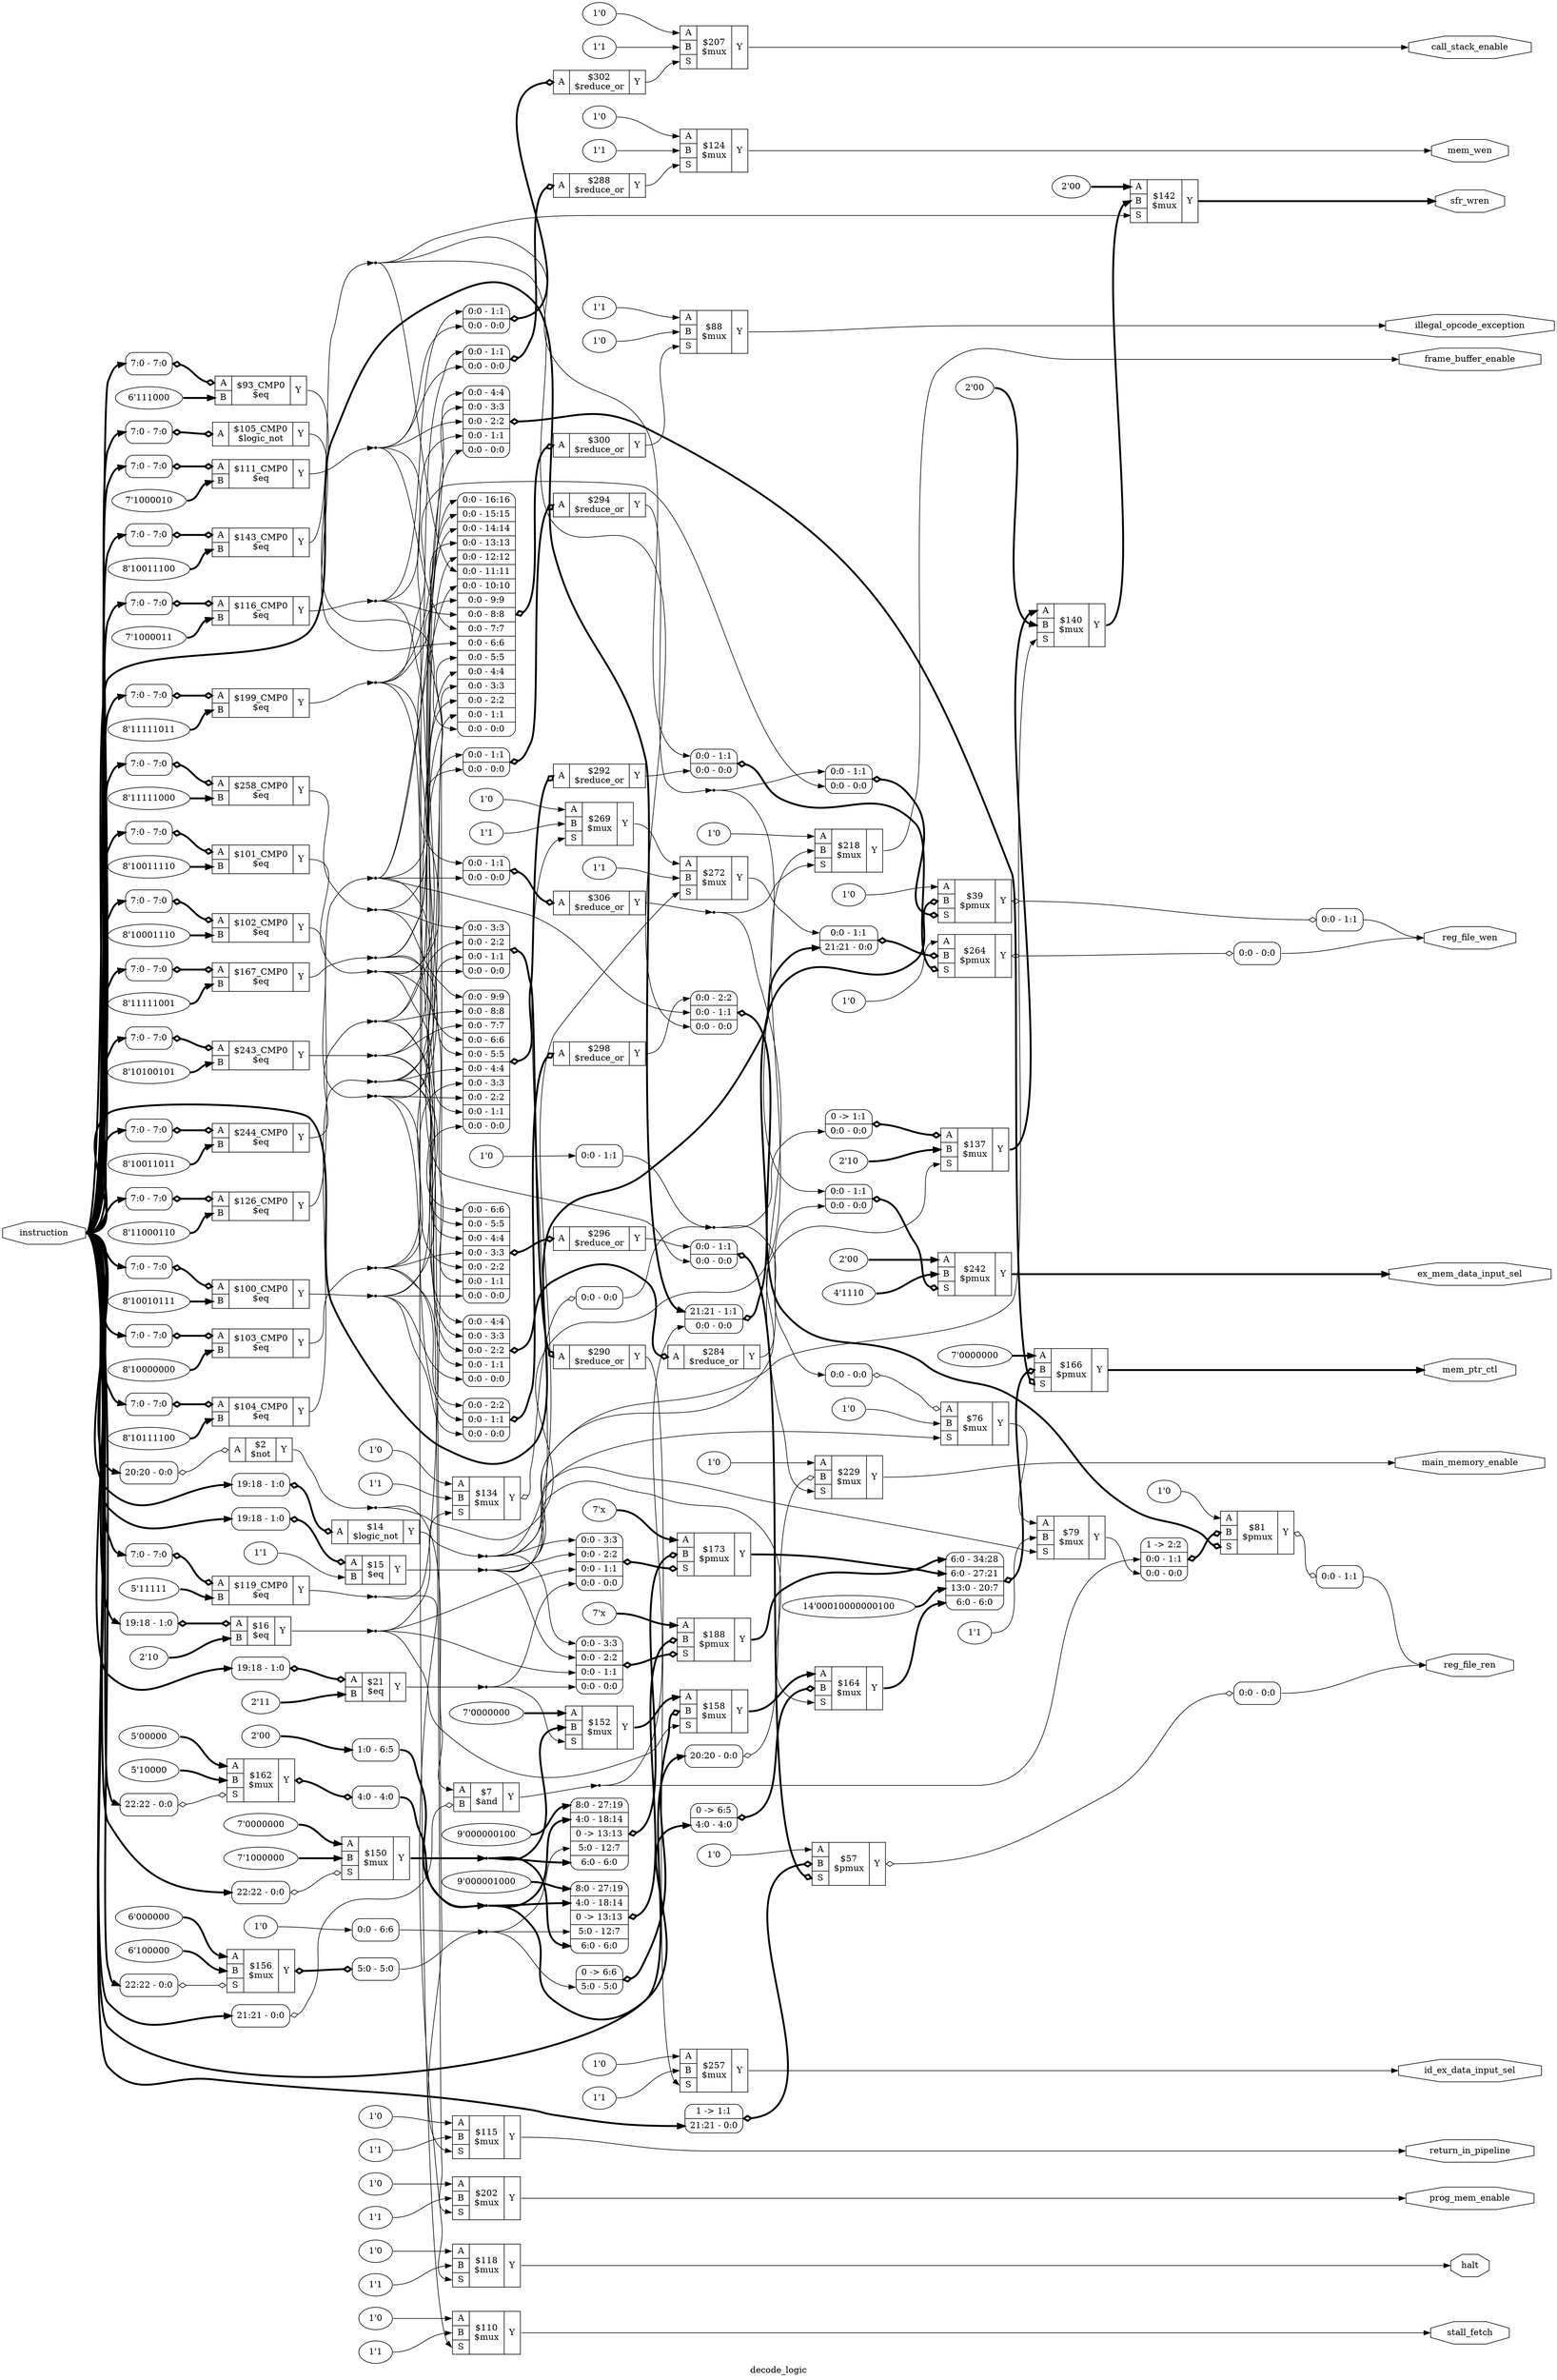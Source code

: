 digraph "decode_logic" {
label="decode_logic";
rankdir="LR";
remincross=true;
n49 [ shape=octagon, label="call_stack_enable", color="black", fontcolor="black" ];
n50 [ shape=octagon, label="ex_mem_data_input_sel", color="black", fontcolor="black" ];
n51 [ shape=octagon, label="frame_buffer_enable", color="black", fontcolor="black" ];
n52 [ shape=octagon, label="halt", color="black", fontcolor="black" ];
n53 [ shape=octagon, label="id_ex_data_input_sel", color="black", fontcolor="black" ];
n54 [ shape=octagon, label="illegal_opcode_exception", color="black", fontcolor="black" ];
n55 [ shape=octagon, label="instruction", color="black", fontcolor="black" ];
n56 [ shape=octagon, label="main_memory_enable", color="black", fontcolor="black" ];
n57 [ shape=octagon, label="mem_ptr_ctl", color="black", fontcolor="black" ];
n58 [ shape=octagon, label="mem_wen", color="black", fontcolor="black" ];
n59 [ shape=octagon, label="prog_mem_enable", color="black", fontcolor="black" ];
n60 [ shape=octagon, label="reg_file_ren", color="black", fontcolor="black" ];
n61 [ shape=octagon, label="reg_file_wen", color="black", fontcolor="black" ];
n62 [ shape=octagon, label="return_in_pipeline", color="black", fontcolor="black" ];
n63 [ shape=octagon, label="sfr_wren", color="black", fontcolor="black" ];
n64 [ shape=octagon, label="stall_fetch", color="black", fontcolor="black" ];
{ rank="source"; n55;}
{ rank="sink"; n49; n50; n51; n52; n53; n54; n56; n57; n58; n59; n60; n61; n62; n63; n64;}
c68 [ shape=record, label="{{<p65> A|<p66> B}|$7\n$and|{<p67> Y}}" ];
x0 [ shape=record, style=rounded, label="<s0> 21:21 - 0:0 " ];
x0:e -> c68:p66:w [arrowhead=odiamond, arrowtail=odiamond, dir=both, color="black", label=""];
c69 [ shape=record, label="{{<p65> A}|$284\n$reduce_or|{<p67> Y}}" ];
x1 [ shape=record, style=rounded, label="<s4> 0:0 - 4:4 |<s3> 0:0 - 3:3 |<s2> 0:0 - 2:2 |<s1> 0:0 - 1:1 |<s0> 0:0 - 0:0 " ];
x1:e -> c69:p65:w [arrowhead=odiamond, arrowtail=odiamond, dir=both, color="black", style="setlinewidth(3)", label=""];
c70 [ shape=record, label="{{<p65> A}|$288\n$reduce_or|{<p67> Y}}" ];
x2 [ shape=record, style=rounded, label="<s1> 0:0 - 1:1 |<s0> 0:0 - 0:0 " ];
x2:e -> c70:p65:w [arrowhead=odiamond, arrowtail=odiamond, dir=both, color="black", style="setlinewidth(3)", label=""];
c71 [ shape=record, label="{{<p65> A}|$290\n$reduce_or|{<p67> Y}}" ];
x3 [ shape=record, style=rounded, label="<s3> 0:0 - 3:3 |<s2> 0:0 - 2:2 |<s1> 0:0 - 1:1 |<s0> 0:0 - 0:0 " ];
x3:e -> c71:p65:w [arrowhead=odiamond, arrowtail=odiamond, dir=both, color="black", style="setlinewidth(3)", label=""];
c72 [ shape=record, label="{{<p65> A}|$292\n$reduce_or|{<p67> Y}}" ];
x4 [ shape=record, style=rounded, label="<s9> 0:0 - 9:9 |<s8> 0:0 - 8:8 |<s7> 0:0 - 7:7 |<s6> 0:0 - 6:6 |<s5> 0:0 - 5:5 |<s4> 0:0 - 4:4 |<s3> 0:0 - 3:3 |<s2> 0:0 - 2:2 |<s1> 0:0 - 1:1 |<s0> 0:0 - 0:0 " ];
x4:e -> c72:p65:w [arrowhead=odiamond, arrowtail=odiamond, dir=both, color="black", style="setlinewidth(3)", label=""];
c73 [ shape=record, label="{{<p65> A}|$294\n$reduce_or|{<p67> Y}}" ];
x5 [ shape=record, style=rounded, label="<s1> 0:0 - 1:1 |<s0> 0:0 - 0:0 " ];
x5:e -> c73:p65:w [arrowhead=odiamond, arrowtail=odiamond, dir=both, color="black", style="setlinewidth(3)", label=""];
c74 [ shape=record, label="{{<p65> A}|$296\n$reduce_or|{<p67> Y}}" ];
x6 [ shape=record, style=rounded, label="<s6> 0:0 - 6:6 |<s5> 0:0 - 5:5 |<s4> 0:0 - 4:4 |<s3> 0:0 - 3:3 |<s2> 0:0 - 2:2 |<s1> 0:0 - 1:1 |<s0> 0:0 - 0:0 " ];
x6:e -> c74:p65:w [arrowhead=odiamond, arrowtail=odiamond, dir=both, color="black", style="setlinewidth(3)", label=""];
c75 [ shape=record, label="{{<p65> A}|$298\n$reduce_or|{<p67> Y}}" ];
x7 [ shape=record, style=rounded, label="<s2> 0:0 - 2:2 |<s1> 0:0 - 1:1 |<s0> 0:0 - 0:0 " ];
x7:e -> c75:p65:w [arrowhead=odiamond, arrowtail=odiamond, dir=both, color="black", style="setlinewidth(3)", label=""];
c76 [ shape=record, label="{{<p65> A}|$300\n$reduce_or|{<p67> Y}}" ];
x8 [ shape=record, style=rounded, label="<s16> 0:0 - 16:16 |<s15> 0:0 - 15:15 |<s14> 0:0 - 14:14 |<s13> 0:0 - 13:13 |<s12> 0:0 - 12:12 |<s11> 0:0 - 11:11 |<s10> 0:0 - 10:10 |<s9> 0:0 - 9:9 |<s8> 0:0 - 8:8 |<s7> 0:0 - 7:7 |<s6> 0:0 - 6:6 |<s5> 0:0 - 5:5 |<s4> 0:0 - 4:4 |<s3> 0:0 - 3:3 |<s2> 0:0 - 2:2 |<s1> 0:0 - 1:1 |<s0> 0:0 - 0:0 " ];
x8:e -> c76:p65:w [arrowhead=odiamond, arrowtail=odiamond, dir=both, color="black", style="setlinewidth(3)", label=""];
c77 [ shape=record, label="{{<p65> A}|$302\n$reduce_or|{<p67> Y}}" ];
x9 [ shape=record, style=rounded, label="<s1> 0:0 - 1:1 |<s0> 0:0 - 0:0 " ];
x9:e -> c77:p65:w [arrowhead=odiamond, arrowtail=odiamond, dir=both, color="black", style="setlinewidth(3)", label=""];
c78 [ shape=record, label="{{<p65> A}|$306\n$reduce_or|{<p67> Y}}" ];
x10 [ shape=record, style=rounded, label="<s1> 0:0 - 1:1 |<s0> 0:0 - 0:0 " ];
x10:e -> c78:p65:w [arrowhead=odiamond, arrowtail=odiamond, dir=both, color="black", style="setlinewidth(3)", label=""];
c79 [ shape=record, label="{{<p65> A}|$14\n$logic_not|{<p67> Y}}" ];
x11 [ shape=record, style=rounded, label="<s0> 19:18 - 1:0 " ];
x11:e -> c79:p65:w [arrowhead=odiamond, arrowtail=odiamond, dir=both, color="black", style="setlinewidth(3)", label=""];
v13 [ label="1'1" ];
c80 [ shape=record, label="{{<p65> A|<p66> B}|$15\n$eq|{<p67> Y}}" ];
x12 [ shape=record, style=rounded, label="<s0> 19:18 - 1:0 " ];
x12:e -> c80:p65:w [arrowhead=odiamond, arrowtail=odiamond, dir=both, color="black", style="setlinewidth(3)", label=""];
v15 [ label="2'10" ];
c81 [ shape=record, label="{{<p65> A|<p66> B}|$16\n$eq|{<p67> Y}}" ];
x14 [ shape=record, style=rounded, label="<s0> 19:18 - 1:0 " ];
x14:e -> c81:p65:w [arrowhead=odiamond, arrowtail=odiamond, dir=both, color="black", style="setlinewidth(3)", label=""];
v17 [ label="2'11" ];
c82 [ shape=record, label="{{<p65> A|<p66> B}|$21\n$eq|{<p67> Y}}" ];
x16 [ shape=record, style=rounded, label="<s0> 19:18 - 1:0 " ];
x16:e -> c82:p65:w [arrowhead=odiamond, arrowtail=odiamond, dir=both, color="black", style="setlinewidth(3)", label=""];
c83 [ shape=record, label="{{<p65> A}|$2\n$not|{<p67> Y}}" ];
x18 [ shape=record, style=rounded, label="<s0> 20:20 - 0:0 " ];
x18:e -> c83:p65:w [arrowhead=odiamond, arrowtail=odiamond, dir=both, color="black", label=""];
v20 [ label="8'10010111" ];
c84 [ shape=record, label="{{<p65> A|<p66> B}|$100_CMP0\n$eq|{<p67> Y}}" ];
x19 [ shape=record, style=rounded, label="<s0> 7:0 - 7:0 " ];
x19:e -> c84:p65:w [arrowhead=odiamond, arrowtail=odiamond, dir=both, color="black", style="setlinewidth(3)", label=""];
v22 [ label="8'10011110" ];
c85 [ shape=record, label="{{<p65> A|<p66> B}|$101_CMP0\n$eq|{<p67> Y}}" ];
x21 [ shape=record, style=rounded, label="<s0> 7:0 - 7:0 " ];
x21:e -> c85:p65:w [arrowhead=odiamond, arrowtail=odiamond, dir=both, color="black", style="setlinewidth(3)", label=""];
v24 [ label="8'10001110" ];
c86 [ shape=record, label="{{<p65> A|<p66> B}|$102_CMP0\n$eq|{<p67> Y}}" ];
x23 [ shape=record, style=rounded, label="<s0> 7:0 - 7:0 " ];
x23:e -> c86:p65:w [arrowhead=odiamond, arrowtail=odiamond, dir=both, color="black", style="setlinewidth(3)", label=""];
v26 [ label="8'10000000" ];
c87 [ shape=record, label="{{<p65> A|<p66> B}|$103_CMP0\n$eq|{<p67> Y}}" ];
x25 [ shape=record, style=rounded, label="<s0> 7:0 - 7:0 " ];
x25:e -> c87:p65:w [arrowhead=odiamond, arrowtail=odiamond, dir=both, color="black", style="setlinewidth(3)", label=""];
v28 [ label="8'10111100" ];
c88 [ shape=record, label="{{<p65> A|<p66> B}|$104_CMP0\n$eq|{<p67> Y}}" ];
x27 [ shape=record, style=rounded, label="<s0> 7:0 - 7:0 " ];
x27:e -> c88:p65:w [arrowhead=odiamond, arrowtail=odiamond, dir=both, color="black", style="setlinewidth(3)", label=""];
c89 [ shape=record, label="{{<p65> A}|$105_CMP0\n$logic_not|{<p67> Y}}" ];
x29 [ shape=record, style=rounded, label="<s0> 7:0 - 7:0 " ];
x29:e -> c89:p65:w [arrowhead=odiamond, arrowtail=odiamond, dir=both, color="black", style="setlinewidth(3)", label=""];
v30 [ label="1'0" ];
v31 [ label="1'1" ];
c91 [ shape=record, label="{{<p65> A|<p66> B|<p90> S}|$110\n$mux|{<p67> Y}}" ];
v33 [ label="7'1000010" ];
c92 [ shape=record, label="{{<p65> A|<p66> B}|$111_CMP0\n$eq|{<p67> Y}}" ];
x32 [ shape=record, style=rounded, label="<s0> 7:0 - 7:0 " ];
x32:e -> c92:p65:w [arrowhead=odiamond, arrowtail=odiamond, dir=both, color="black", style="setlinewidth(3)", label=""];
v34 [ label="1'0" ];
v35 [ label="1'1" ];
c93 [ shape=record, label="{{<p65> A|<p66> B|<p90> S}|$115\n$mux|{<p67> Y}}" ];
v37 [ label="7'1000011" ];
c94 [ shape=record, label="{{<p65> A|<p66> B}|$116_CMP0\n$eq|{<p67> Y}}" ];
x36 [ shape=record, style=rounded, label="<s0> 7:0 - 7:0 " ];
x36:e -> c94:p65:w [arrowhead=odiamond, arrowtail=odiamond, dir=both, color="black", style="setlinewidth(3)", label=""];
v38 [ label="1'0" ];
v39 [ label="1'1" ];
c95 [ shape=record, label="{{<p65> A|<p66> B|<p90> S}|$118\n$mux|{<p67> Y}}" ];
v41 [ label="5'11111" ];
c96 [ shape=record, label="{{<p65> A|<p66> B}|$119_CMP0\n$eq|{<p67> Y}}" ];
x40 [ shape=record, style=rounded, label="<s0> 7:0 - 7:0 " ];
x40:e -> c96:p65:w [arrowhead=odiamond, arrowtail=odiamond, dir=both, color="black", style="setlinewidth(3)", label=""];
v42 [ label="1'0" ];
v43 [ label="1'1" ];
c97 [ shape=record, label="{{<p65> A|<p66> B|<p90> S}|$124\n$mux|{<p67> Y}}" ];
v45 [ label="8'11000110" ];
c98 [ shape=record, label="{{<p65> A|<p66> B}|$126_CMP0\n$eq|{<p67> Y}}" ];
x44 [ shape=record, style=rounded, label="<s0> 7:0 - 7:0 " ];
x44:e -> c98:p65:w [arrowhead=odiamond, arrowtail=odiamond, dir=both, color="black", style="setlinewidth(3)", label=""];
v46 [ label="1'0" ];
v47 [ label="1'1" ];
c99 [ shape=record, label="{{<p65> A|<p66> B|<p90> S}|$134\n$mux|{<p67> Y}}" ];
x48 [ shape=record, style=rounded, label="<s0> 0:0 - 0:0 " ];
c99:p67:e -> x48:w [arrowhead=odiamond, arrowtail=odiamond, dir=both, color="black", label=""];
v50 [ label="2'10" ];
c100 [ shape=record, label="{{<p65> A|<p66> B|<p90> S}|$137\n$mux|{<p67> Y}}" ];
x49 [ shape=record, style=rounded, label="0 -&gt; 1:1 |<s0> 0:0 - 0:0 " ];
x49:e -> c100:p65:w [arrowhead=odiamond, arrowtail=odiamond, dir=both, color="black", style="setlinewidth(3)", label=""];
v51 [ label="2'00" ];
c101 [ shape=record, label="{{<p65> A|<p66> B|<p90> S}|$140\n$mux|{<p67> Y}}" ];
v52 [ label="2'00" ];
c102 [ shape=record, label="{{<p65> A|<p66> B|<p90> S}|$142\n$mux|{<p67> Y}}" ];
v54 [ label="8'10011100" ];
c103 [ shape=record, label="{{<p65> A|<p66> B}|$143_CMP0\n$eq|{<p67> Y}}" ];
x53 [ shape=record, style=rounded, label="<s0> 7:0 - 7:0 " ];
x53:e -> c103:p65:w [arrowhead=odiamond, arrowtail=odiamond, dir=both, color="black", style="setlinewidth(3)", label=""];
v55 [ label="7'0000000" ];
v56 [ label="7'1000000" ];
c104 [ shape=record, label="{{<p65> A|<p66> B|<p90> S}|$150\n$mux|{<p67> Y}}" ];
x57 [ shape=record, style=rounded, label="<s0> 22:22 - 0:0 " ];
x57:e -> c104:p90:w [arrowhead=odiamond, arrowtail=odiamond, dir=both, color="black", label=""];
v58 [ label="7'0000000" ];
c105 [ shape=record, label="{{<p65> A|<p66> B|<p90> S}|$152\n$mux|{<p67> Y}}" ];
v59 [ label="6'000000" ];
v60 [ label="6'100000" ];
c106 [ shape=record, label="{{<p65> A|<p66> B|<p90> S}|$156\n$mux|{<p67> Y}}" ];
x61 [ shape=record, style=rounded, label="<s0> 22:22 - 0:0 " ];
x61:e -> c106:p90:w [arrowhead=odiamond, arrowtail=odiamond, dir=both, color="black", label=""];
x62 [ shape=record, style=rounded, label="<s0> 5:0 - 5:0 " ];
c106:p67:e -> x62:w [arrowhead=odiamond, arrowtail=odiamond, dir=both, color="black", style="setlinewidth(3)", label=""];
c107 [ shape=record, label="{{<p65> A|<p66> B|<p90> S}|$158\n$mux|{<p67> Y}}" ];
x63 [ shape=record, style=rounded, label="0 -&gt; 6:6 |<s0> 5:0 - 5:0 " ];
x63:e -> c107:p66:w [arrowhead=odiamond, arrowtail=odiamond, dir=both, color="black", style="setlinewidth(3)", label=""];
v64 [ label="5'00000" ];
v65 [ label="5'10000" ];
c108 [ shape=record, label="{{<p65> A|<p66> B|<p90> S}|$162\n$mux|{<p67> Y}}" ];
x66 [ shape=record, style=rounded, label="<s0> 22:22 - 0:0 " ];
x66:e -> c108:p90:w [arrowhead=odiamond, arrowtail=odiamond, dir=both, color="black", label=""];
x67 [ shape=record, style=rounded, label="<s0> 4:0 - 4:0 " ];
c108:p67:e -> x67:w [arrowhead=odiamond, arrowtail=odiamond, dir=both, color="black", style="setlinewidth(3)", label=""];
c109 [ shape=record, label="{{<p65> A|<p66> B|<p90> S}|$164\n$mux|{<p67> Y}}" ];
x68 [ shape=record, style=rounded, label="0 -&gt; 6:5 |<s0> 4:0 - 4:0 " ];
x68:e -> c109:p66:w [arrowhead=odiamond, arrowtail=odiamond, dir=both, color="black", style="setlinewidth(3)", label=""];
v69 [ label="7'0000000" ];
v71 [ label="14'00010000000100" ];
c110 [ shape=record, label="{{<p65> A|<p66> B|<p90> S}|$166\n$pmux|{<p67> Y}}" ];
x70 [ shape=record, style=rounded, label="<s3> 6:0 - 34:28 |<s2> 6:0 - 27:21 |<s1> 13:0 - 20:7 |<s0> 6:0 - 6:0 " ];
x70:e -> c110:p66:w [arrowhead=odiamond, arrowtail=odiamond, dir=both, color="black", style="setlinewidth(3)", label=""];
x72 [ shape=record, style=rounded, label="<s4> 0:0 - 4:4 |<s3> 0:0 - 3:3 |<s2> 0:0 - 2:2 |<s1> 0:0 - 1:1 |<s0> 0:0 - 0:0 " ];
x72:e -> c110:p90:w [arrowhead=odiamond, arrowtail=odiamond, dir=both, color="black", style="setlinewidth(3)", label=""];
v74 [ label="8'11111001" ];
c111 [ shape=record, label="{{<p65> A|<p66> B}|$167_CMP0\n$eq|{<p67> Y}}" ];
x73 [ shape=record, style=rounded, label="<s0> 7:0 - 7:0 " ];
x73:e -> c111:p65:w [arrowhead=odiamond, arrowtail=odiamond, dir=both, color="black", style="setlinewidth(3)", label=""];
v75 [ label="7'x" ];
v77 [ label="9'000000100" ];
c112 [ shape=record, label="{{<p65> A|<p66> B|<p90> S}|$173\n$pmux|{<p67> Y}}" ];
x76 [ shape=record, style=rounded, label="<s4> 8:0 - 27:19 |<s3> 4:0 - 18:14 |0 -&gt; 13:13 |<s1> 5:0 - 12:7 |<s0> 6:0 - 6:0 " ];
x76:e -> c112:p66:w [arrowhead=odiamond, arrowtail=odiamond, dir=both, color="black", style="setlinewidth(3)", label=""];
x78 [ shape=record, style=rounded, label="<s3> 0:0 - 3:3 |<s2> 0:0 - 2:2 |<s1> 0:0 - 1:1 |<s0> 0:0 - 0:0 " ];
x78:e -> c112:p90:w [arrowhead=odiamond, arrowtail=odiamond, dir=both, color="black", style="setlinewidth(3)", label=""];
v79 [ label="7'x" ];
v81 [ label="9'000001000" ];
c113 [ shape=record, label="{{<p65> A|<p66> B|<p90> S}|$188\n$pmux|{<p67> Y}}" ];
x80 [ shape=record, style=rounded, label="<s4> 8:0 - 27:19 |<s3> 4:0 - 18:14 |0 -&gt; 13:13 |<s1> 5:0 - 12:7 |<s0> 6:0 - 6:0 " ];
x80:e -> c113:p66:w [arrowhead=odiamond, arrowtail=odiamond, dir=both, color="black", style="setlinewidth(3)", label=""];
x82 [ shape=record, style=rounded, label="<s3> 0:0 - 3:3 |<s2> 0:0 - 2:2 |<s1> 0:0 - 1:1 |<s0> 0:0 - 0:0 " ];
x82:e -> c113:p90:w [arrowhead=odiamond, arrowtail=odiamond, dir=both, color="black", style="setlinewidth(3)", label=""];
v84 [ label="8'11111011" ];
c114 [ shape=record, label="{{<p65> A|<p66> B}|$199_CMP0\n$eq|{<p67> Y}}" ];
x83 [ shape=record, style=rounded, label="<s0> 7:0 - 7:0 " ];
x83:e -> c114:p65:w [arrowhead=odiamond, arrowtail=odiamond, dir=both, color="black", style="setlinewidth(3)", label=""];
v85 [ label="1'0" ];
v86 [ label="1'1" ];
c115 [ shape=record, label="{{<p65> A|<p66> B|<p90> S}|$202\n$mux|{<p67> Y}}" ];
v87 [ label="1'0" ];
v88 [ label="1'1" ];
c116 [ shape=record, label="{{<p65> A|<p66> B|<p90> S}|$207\n$mux|{<p67> Y}}" ];
v89 [ label="1'0" ];
c117 [ shape=record, label="{{<p65> A|<p66> B|<p90> S}|$218\n$mux|{<p67> Y}}" ];
v90 [ label="1'0" ];
c118 [ shape=record, label="{{<p65> A|<p66> B|<p90> S}|$229\n$mux|{<p67> Y}}" ];
x91 [ shape=record, style=rounded, label="<s0> 20:20 - 0:0 " ];
x91:e -> c118:p66:w [arrowhead=odiamond, arrowtail=odiamond, dir=both, color="black", label=""];
v92 [ label="2'00" ];
v93 [ label="4'1110" ];
c119 [ shape=record, label="{{<p65> A|<p66> B|<p90> S}|$242\n$pmux|{<p67> Y}}" ];
x94 [ shape=record, style=rounded, label="<s1> 0:0 - 1:1 |<s0> 0:0 - 0:0 " ];
x94:e -> c119:p90:w [arrowhead=odiamond, arrowtail=odiamond, dir=both, color="black", style="setlinewidth(3)", label=""];
v96 [ label="8'10100101" ];
c120 [ shape=record, label="{{<p65> A|<p66> B}|$243_CMP0\n$eq|{<p67> Y}}" ];
x95 [ shape=record, style=rounded, label="<s0> 7:0 - 7:0 " ];
x95:e -> c120:p65:w [arrowhead=odiamond, arrowtail=odiamond, dir=both, color="black", style="setlinewidth(3)", label=""];
v98 [ label="8'10011011" ];
c121 [ shape=record, label="{{<p65> A|<p66> B}|$244_CMP0\n$eq|{<p67> Y}}" ];
x97 [ shape=record, style=rounded, label="<s0> 7:0 - 7:0 " ];
x97:e -> c121:p65:w [arrowhead=odiamond, arrowtail=odiamond, dir=both, color="black", style="setlinewidth(3)", label=""];
v99 [ label="1'0" ];
v100 [ label="1'1" ];
c122 [ shape=record, label="{{<p65> A|<p66> B|<p90> S}|$257\n$mux|{<p67> Y}}" ];
v102 [ label="8'11111000" ];
c123 [ shape=record, label="{{<p65> A|<p66> B}|$258_CMP0\n$eq|{<p67> Y}}" ];
x101 [ shape=record, style=rounded, label="<s0> 7:0 - 7:0 " ];
x101:e -> c123:p65:w [arrowhead=odiamond, arrowtail=odiamond, dir=both, color="black", style="setlinewidth(3)", label=""];
v103 [ label="1'0" ];
c124 [ shape=record, label="{{<p65> A|<p66> B|<p90> S}|$264\n$pmux|{<p67> Y}}" ];
x104 [ shape=record, style=rounded, label="<s1> 0:0 - 1:1 |<s0> 21:21 - 0:0 " ];
x104:e -> c124:p66:w [arrowhead=odiamond, arrowtail=odiamond, dir=both, color="black", style="setlinewidth(3)", label=""];
x105 [ shape=record, style=rounded, label="<s1> 0:0 - 1:1 |<s0> 0:0 - 0:0 " ];
x105:e -> c124:p90:w [arrowhead=odiamond, arrowtail=odiamond, dir=both, color="black", style="setlinewidth(3)", label=""];
x106 [ shape=record, style=rounded, label="<s0> 0:0 - 0:0 " ];
c124:p67:e -> x106:w [arrowhead=odiamond, arrowtail=odiamond, dir=both, color="black", label=""];
v107 [ label="1'0" ];
v108 [ label="1'1" ];
c125 [ shape=record, label="{{<p65> A|<p66> B|<p90> S}|$269\n$mux|{<p67> Y}}" ];
v109 [ label="1'1" ];
c126 [ shape=record, label="{{<p65> A|<p66> B|<p90> S}|$272\n$mux|{<p67> Y}}" ];
v110 [ label="1'0" ];
c127 [ shape=record, label="{{<p65> A|<p66> B|<p90> S}|$39\n$pmux|{<p67> Y}}" ];
x111 [ shape=record, style=rounded, label="<s1> 21:21 - 1:1 |<s0> 0:0 - 0:0 " ];
x111:e -> c127:p66:w [arrowhead=odiamond, arrowtail=odiamond, dir=both, color="black", style="setlinewidth(3)", label=""];
x112 [ shape=record, style=rounded, label="<s1> 0:0 - 1:1 |<s0> 0:0 - 0:0 " ];
x112:e -> c127:p90:w [arrowhead=odiamond, arrowtail=odiamond, dir=both, color="black", style="setlinewidth(3)", label=""];
x113 [ shape=record, style=rounded, label="<s0> 0:0 - 1:1 " ];
c127:p67:e -> x113:w [arrowhead=odiamond, arrowtail=odiamond, dir=both, color="black", label=""];
v114 [ label="1'0" ];
c128 [ shape=record, label="{{<p65> A|<p66> B|<p90> S}|$57\n$pmux|{<p67> Y}}" ];
x115 [ shape=record, style=rounded, label="1 -&gt; 1:1 |<s0> 21:21 - 0:0 " ];
x115:e -> c128:p66:w [arrowhead=odiamond, arrowtail=odiamond, dir=both, color="black", style="setlinewidth(3)", label=""];
x116 [ shape=record, style=rounded, label="<s1> 0:0 - 1:1 |<s0> 0:0 - 0:0 " ];
x116:e -> c128:p90:w [arrowhead=odiamond, arrowtail=odiamond, dir=both, color="black", style="setlinewidth(3)", label=""];
x117 [ shape=record, style=rounded, label="<s0> 0:0 - 0:0 " ];
c128:p67:e -> x117:w [arrowhead=odiamond, arrowtail=odiamond, dir=both, color="black", label=""];
v119 [ label="1'0" ];
c129 [ shape=record, label="{{<p65> A|<p66> B|<p90> S}|$76\n$mux|{<p67> Y}}" ];
x118 [ shape=record, style=rounded, label="<s0> 0:0 - 0:0 " ];
x118:e -> c129:p65:w [arrowhead=odiamond, arrowtail=odiamond, dir=both, color="black", label=""];
v120 [ label="1'1" ];
c130 [ shape=record, label="{{<p65> A|<p66> B|<p90> S}|$79\n$mux|{<p67> Y}}" ];
v121 [ label="1'0" ];
c131 [ shape=record, label="{{<p65> A|<p66> B|<p90> S}|$81\n$pmux|{<p67> Y}}" ];
x122 [ shape=record, style=rounded, label="1 -&gt; 2:2 |<s1> 0:0 - 1:1 |<s0> 0:0 - 0:0 " ];
x122:e -> c131:p66:w [arrowhead=odiamond, arrowtail=odiamond, dir=both, color="black", style="setlinewidth(3)", label=""];
x123 [ shape=record, style=rounded, label="<s2> 0:0 - 2:2 |<s1> 0:0 - 1:1 |<s0> 0:0 - 0:0 " ];
x123:e -> c131:p90:w [arrowhead=odiamond, arrowtail=odiamond, dir=both, color="black", style="setlinewidth(3)", label=""];
x124 [ shape=record, style=rounded, label="<s0> 0:0 - 1:1 " ];
c131:p67:e -> x124:w [arrowhead=odiamond, arrowtail=odiamond, dir=both, color="black", label=""];
v125 [ label="1'1" ];
v126 [ label="1'0" ];
c132 [ shape=record, label="{{<p65> A|<p66> B|<p90> S}|$88\n$mux|{<p67> Y}}" ];
v128 [ label="6'111000" ];
c133 [ shape=record, label="{{<p65> A|<p66> B}|$93_CMP0\n$eq|{<p67> Y}}" ];
x127 [ shape=record, style=rounded, label="<s0> 7:0 - 7:0 " ];
x127:e -> c133:p65:w [arrowhead=odiamond, arrowtail=odiamond, dir=both, color="black", style="setlinewidth(3)", label=""];
v129 [ label="1'0" ];
x130 [ shape=record, style=rounded, label="<s0> 0:0 - 1:1 " ];
v131 [ label="1'0" ];
x132 [ shape=record, style=rounded, label="<s0> 0:0 - 6:6 " ];
v133 [ label="2'00" ];
x134 [ shape=record, style=rounded, label="<s0> 1:0 - 6:5 " ];
n1 [ shape=point ];
c68:p67:e -> n1:w [color="black", label=""];
n1:e -> x111:s0:w [color="black", label=""];
n1:e -> x122:s1:w [color="black", label=""];
c77:p67:e -> c116:p90:w [color="black", label=""];
n11 [ shape=point ];
c78:p67:e -> n11:w [color="black", label=""];
n11:e -> c117:p90:w [color="black", label=""];
n11:e -> c118:p90:w [color="black", label=""];
n12 [ shape=point ];
x130:s0:e -> n12:w [color="black", label=""];
x48:s0:e -> n12:w [color="black", label=""];
n12:e -> x118:s0:w [color="black", label=""];
n12:e -> x49:s0:w [color="black", label=""];
n13 [ shape=point ];
x132:s0:e -> n13:w [color="black", label=""];
x62:s0:e -> n13:w [color="black", label=""];
n13:e -> x63:s0:w [color="black", label=""];
n13:e -> x76:s1:w [color="black", label=""];
n13:e -> x80:s1:w [color="black", label=""];
n14 [ shape=point ];
x134:s0:e -> n14:w [color="black", style="setlinewidth(3)", label=""];
x67:s0:e -> n14:w [color="black", style="setlinewidth(3)", label=""];
n14:e -> x68:s0:w [color="black", style="setlinewidth(3)", label=""];
n14:e -> x76:s3:w [color="black", style="setlinewidth(3)", label=""];
n14:e -> x80:s3:w [color="black", style="setlinewidth(3)", label=""];
n15 [ shape=point ];
c79:p67:e -> n15:w [color="black", label=""];
n15:e -> c101:p90:w [color="black", label=""];
n15:e -> c126:p90:w [color="black", label=""];
n15:e -> c130:p90:w [color="black", label=""];
n15:e -> x78:s3:w [color="black", label=""];
n15:e -> x82:s3:w [color="black", label=""];
n16 [ shape=point ];
c80:p67:e -> n16:w [color="black", label=""];
n16:e -> c100:p90:w [color="black", label=""];
n16:e -> c109:p90:w [color="black", label=""];
n16:e -> c125:p90:w [color="black", label=""];
n16:e -> c129:p90:w [color="black", label=""];
n16:e -> x78:s2:w [color="black", label=""];
n16:e -> x82:s2:w [color="black", label=""];
n17 [ shape=point ];
c81:p67:e -> n17:w [color="black", label=""];
n17:e -> c107:p90:w [color="black", label=""];
n17:e -> c99:p90:w [color="black", label=""];
n17:e -> x78:s1:w [color="black", label=""];
n17:e -> x82:s1:w [color="black", label=""];
n18 [ shape=point ];
c82:p67:e -> n18:w [color="black", label=""];
n18:e -> c105:p90:w [color="black", label=""];
n18:e -> x78:s0:w [color="black", label=""];
n18:e -> x82:s0:w [color="black", label=""];
n19 [ shape=point ];
c83:p67:e -> n19:w [color="black", label=""];
n19:e -> c117:p66:w [color="black", label=""];
n19:e -> c68:p65:w [color="black", label=""];
c69:p67:e -> x94:s0:w [color="black", label=""];
n20 [ shape=point ];
c84:p67:e -> n20:w [color="black", label=""];
n20:e -> x1:s0:w [color="black", label=""];
n20:e -> x4:s0:w [color="black", label=""];
n20:e -> x6:s0:w [color="black", label=""];
n20:e -> x7:s0:w [color="black", label=""];
n20:e -> x8:s1:w [color="black", label=""];
n21 [ shape=point ];
c85:p67:e -> n21:w [color="black", label=""];
n21:e -> x3:s0:w [color="black", label=""];
n21:e -> x4:s1:w [color="black", label=""];
n21:e -> x5:s0:w [color="black", label=""];
n21:e -> x6:s1:w [color="black", label=""];
n21:e -> x8:s2:w [color="black", label=""];
n22 [ shape=point ];
c86:p67:e -> n22:w [color="black", label=""];
n22:e -> x4:s2:w [color="black", label=""];
n22:e -> x5:s1:w [color="black", label=""];
n22:e -> x6:s2:w [color="black", label=""];
n22:e -> x7:s1:w [color="black", label=""];
n22:e -> x8:s3:w [color="black", label=""];
n23 [ shape=point ];
c87:p67:e -> n23:w [color="black", label=""];
n23:e -> x1:s1:w [color="black", label=""];
n23:e -> x4:s3:w [color="black", label=""];
n23:e -> x6:s3:w [color="black", label=""];
n23:e -> x7:s2:w [color="black", label=""];
n23:e -> x8:s4:w [color="black", label=""];
n24 [ shape=point ];
c88:p67:e -> n24:w [color="black", label=""];
n24:e -> x1:s2:w [color="black", label=""];
n24:e -> x3:s1:w [color="black", label=""];
n24:e -> x4:s4:w [color="black", label=""];
n24:e -> x6:s4:w [color="black", label=""];
n24:e -> x8:s5:w [color="black", label=""];
c89:p67:e -> x8:s6:w [color="black", label=""];
n26 [ shape=point ];
c92:p67:e -> n26:w [color="black", label=""];
n26:e -> c91:p90:w [color="black", label=""];
n26:e -> x2:s0:w [color="black", label=""];
n26:e -> x72:s2:w [color="black", label=""];
n26:e -> x8:s7:w [color="black", label=""];
n26:e -> x9:s0:w [color="black", label=""];
n27 [ shape=point ];
c94:p67:e -> n27:w [color="black", label=""];
n27:e -> c93:p90:w [color="black", label=""];
n27:e -> x72:s1:w [color="black", label=""];
n27:e -> x8:s8:w [color="black", label=""];
n27:e -> x9:s1:w [color="black", label=""];
n28 [ shape=point ];
c96:p67:e -> n28:w [color="black", label=""];
n28:e -> c95:p90:w [color="black", label=""];
n28:e -> x8:s9:w [color="black", label=""];
n29 [ shape=point ];
c98:p67:e -> n29:w [color="black", label=""];
n29:e -> x10:s0:w [color="black", label=""];
n29:e -> x116:s0:w [color="black", label=""];
n29:e -> x123:s1:w [color="black", label=""];
n29:e -> x2:s1:w [color="black", label=""];
n29:e -> x72:s3:w [color="black", label=""];
n29:e -> x8:s10:w [color="black", label=""];
n3 [ shape=point ];
c73:p67:e -> n3:w [color="black", label=""];
n3:e -> x112:s1:w [color="black", label=""];
n3:e -> x94:s1:w [color="black", label=""];
c100:p67:e -> c101:p65:w [color="black", style="setlinewidth(3)", label=""];
c101:p67:e -> c102:p66:w [color="black", style="setlinewidth(3)", label=""];
n32 [ shape=point ];
c103:p67:e -> n32:w [color="black", label=""];
n32:e -> c102:p90:w [color="black", label=""];
n32:e -> x105:s1:w [color="black", label=""];
n32:e -> x123:s0:w [color="black", label=""];
n32:e -> x8:s11:w [color="black", label=""];
n33 [ shape=point ];
c104:p67:e -> n33:w [color="black", style="setlinewidth(3)", label=""];
n33:e -> c105:p66:w [color="black", style="setlinewidth(3)", label=""];
n33:e -> x76:s0:w [color="black", style="setlinewidth(3)", label=""];
n33:e -> x80:s0:w [color="black", style="setlinewidth(3)", label=""];
c105:p67:e -> c107:p65:w [color="black", style="setlinewidth(3)", label=""];
c107:p67:e -> c109:p65:w [color="black", style="setlinewidth(3)", label=""];
c109:p67:e -> x70:s0:w [color="black", style="setlinewidth(3)", label=""];
n37 [ shape=point ];
c111:p67:e -> n37:w [color="black", label=""];
n37:e -> c115:p90:w [color="black", label=""];
n37:e -> x4:s5:w [color="black", label=""];
n37:e -> x72:s0:w [color="black", label=""];
n37:e -> x8:s12:w [color="black", label=""];
c112:p67:e -> x70:s2:w [color="black", style="setlinewidth(3)", label=""];
c113:p67:e -> x70:s3:w [color="black", style="setlinewidth(3)", label=""];
c70:p67:e -> c97:p90:w [color="black", label=""];
n40 [ shape=point ];
c114:p67:e -> n40:w [color="black", label=""];
n40:e -> x10:s1:w [color="black", label=""];
n40:e -> x112:s0:w [color="black", label=""];
n40:e -> x4:s6:w [color="black", label=""];
n40:e -> x72:s4:w [color="black", label=""];
n40:e -> x8:s13:w [color="black", label=""];
n41 [ shape=point ];
c120:p67:e -> n41:w [color="black", label=""];
n41:e -> x1:s3:w [color="black", label=""];
n41:e -> x4:s7:w [color="black", label=""];
n41:e -> x6:s5:w [color="black", label=""];
n41:e -> x8:s14:w [color="black", label=""];
n42 [ shape=point ];
c121:p67:e -> n42:w [color="black", label=""];
n42:e -> x1:s4:w [color="black", label=""];
n42:e -> x3:s2:w [color="black", label=""];
n42:e -> x4:s8:w [color="black", label=""];
n42:e -> x6:s6:w [color="black", label=""];
n42:e -> x8:s15:w [color="black", label=""];
n43 [ shape=point ];
c123:p67:e -> n43:w [color="black", label=""];
n43:e -> x3:s3:w [color="black", label=""];
n43:e -> x4:s9:w [color="black", label=""];
n43:e -> x8:s16:w [color="black", label=""];
c125:p67:e -> c126:p65:w [color="black", label=""];
c126:p67:e -> x104:s1:w [color="black", label=""];
c129:p67:e -> c130:p65:w [color="black", label=""];
c130:p67:e -> x122:s0:w [color="black", label=""];
c133:p67:e -> x8:s0:w [color="black", label=""];
c116:p67:e -> n49:w [color="black", label=""];
c71:p67:e -> c122:p90:w [color="black", label=""];
c119:p67:e -> n50:w [color="black", style="setlinewidth(3)", label=""];
c117:p67:e -> n51:w [color="black", label=""];
c95:p67:e -> n52:w [color="black", label=""];
c122:p67:e -> n53:w [color="black", label=""];
c132:p67:e -> n54:w [color="black", label=""];
n55:e -> x0:s0:w [color="black", style="setlinewidth(3)", label=""];
n55:e -> x101:s0:w [color="black", style="setlinewidth(3)", label=""];
n55:e -> x104:s0:w [color="black", style="setlinewidth(3)", label=""];
n55:e -> x111:s1:w [color="black", style="setlinewidth(3)", label=""];
n55:e -> x115:s0:w [color="black", style="setlinewidth(3)", label=""];
n55:e -> x11:s0:w [color="black", style="setlinewidth(3)", label=""];
n55:e -> x127:s0:w [color="black", style="setlinewidth(3)", label=""];
n55:e -> x12:s0:w [color="black", style="setlinewidth(3)", label=""];
n55:e -> x14:s0:w [color="black", style="setlinewidth(3)", label=""];
n55:e -> x16:s0:w [color="black", style="setlinewidth(3)", label=""];
n55:e -> x18:s0:w [color="black", style="setlinewidth(3)", label=""];
n55:e -> x19:s0:w [color="black", style="setlinewidth(3)", label=""];
n55:e -> x21:s0:w [color="black", style="setlinewidth(3)", label=""];
n55:e -> x23:s0:w [color="black", style="setlinewidth(3)", label=""];
n55:e -> x25:s0:w [color="black", style="setlinewidth(3)", label=""];
n55:e -> x27:s0:w [color="black", style="setlinewidth(3)", label=""];
n55:e -> x29:s0:w [color="black", style="setlinewidth(3)", label=""];
n55:e -> x32:s0:w [color="black", style="setlinewidth(3)", label=""];
n55:e -> x36:s0:w [color="black", style="setlinewidth(3)", label=""];
n55:e -> x40:s0:w [color="black", style="setlinewidth(3)", label=""];
n55:e -> x44:s0:w [color="black", style="setlinewidth(3)", label=""];
n55:e -> x53:s0:w [color="black", style="setlinewidth(3)", label=""];
n55:e -> x57:s0:w [color="black", style="setlinewidth(3)", label=""];
n55:e -> x61:s0:w [color="black", style="setlinewidth(3)", label=""];
n55:e -> x66:s0:w [color="black", style="setlinewidth(3)", label=""];
n55:e -> x73:s0:w [color="black", style="setlinewidth(3)", label=""];
n55:e -> x83:s0:w [color="black", style="setlinewidth(3)", label=""];
n55:e -> x91:s0:w [color="black", style="setlinewidth(3)", label=""];
n55:e -> x95:s0:w [color="black", style="setlinewidth(3)", label=""];
n55:e -> x97:s0:w [color="black", style="setlinewidth(3)", label=""];
c118:p67:e -> n56:w [color="black", label=""];
c110:p67:e -> n57:w [color="black", style="setlinewidth(3)", label=""];
c97:p67:e -> n58:w [color="black", label=""];
c115:p67:e -> n59:w [color="black", label=""];
c72:p67:e -> x105:s0:w [color="black", label=""];
x117:s0:e -> n60:w [color="black", label=""];
x124:s0:e -> n60:w [color="black", label=""];
x106:s0:e -> n61:w [color="black", label=""];
x113:s0:e -> n61:w [color="black", label=""];
c93:p67:e -> n62:w [color="black", label=""];
c102:p67:e -> n63:w [color="black", style="setlinewidth(3)", label=""];
c91:p67:e -> n64:w [color="black", label=""];
c74:p67:e -> x116:s1:w [color="black", label=""];
c75:p67:e -> x123:s2:w [color="black", label=""];
c76:p67:e -> c132:p90:w [color="black", label=""];
v100:e -> c122:p66:w [color="black", label=""];
v102:e -> c123:p66:w [color="black", style="setlinewidth(3)", label=""];
v103:e -> c124:p65:w [color="black", label=""];
v107:e -> c125:p65:w [color="black", label=""];
v108:e -> c125:p66:w [color="black", label=""];
v109:e -> c126:p66:w [color="black", label=""];
v110:e -> c127:p65:w [color="black", label=""];
v114:e -> c128:p65:w [color="black", label=""];
v119:e -> c129:p66:w [color="black", label=""];
v120:e -> c130:p66:w [color="black", label=""];
v121:e -> c131:p65:w [color="black", label=""];
v125:e -> c132:p65:w [color="black", label=""];
v126:e -> c132:p66:w [color="black", label=""];
v128:e -> c133:p66:w [color="black", style="setlinewidth(3)", label=""];
v129:e -> x130:w [color="black", label=""];
v13:e -> c80:p66:w [color="black", label=""];
v131:e -> x132:w [color="black", label=""];
v133:e -> x134:w [color="black", style="setlinewidth(3)", label=""];
v15:e -> c81:p66:w [color="black", style="setlinewidth(3)", label=""];
v17:e -> c82:p66:w [color="black", style="setlinewidth(3)", label=""];
v20:e -> c84:p66:w [color="black", style="setlinewidth(3)", label=""];
v22:e -> c85:p66:w [color="black", style="setlinewidth(3)", label=""];
v24:e -> c86:p66:w [color="black", style="setlinewidth(3)", label=""];
v26:e -> c87:p66:w [color="black", style="setlinewidth(3)", label=""];
v28:e -> c88:p66:w [color="black", style="setlinewidth(3)", label=""];
v30:e -> c91:p65:w [color="black", label=""];
v31:e -> c91:p66:w [color="black", label=""];
v33:e -> c92:p66:w [color="black", style="setlinewidth(3)", label=""];
v34:e -> c93:p65:w [color="black", label=""];
v35:e -> c93:p66:w [color="black", label=""];
v37:e -> c94:p66:w [color="black", style="setlinewidth(3)", label=""];
v38:e -> c95:p65:w [color="black", label=""];
v39:e -> c95:p66:w [color="black", label=""];
v41:e -> c96:p66:w [color="black", style="setlinewidth(3)", label=""];
v42:e -> c97:p65:w [color="black", label=""];
v43:e -> c97:p66:w [color="black", label=""];
v45:e -> c98:p66:w [color="black", style="setlinewidth(3)", label=""];
v46:e -> c99:p65:w [color="black", label=""];
v47:e -> c99:p66:w [color="black", label=""];
v50:e -> c100:p66:w [color="black", style="setlinewidth(3)", label=""];
v51:e -> c101:p66:w [color="black", style="setlinewidth(3)", label=""];
v52:e -> c102:p65:w [color="black", style="setlinewidth(3)", label=""];
v54:e -> c103:p66:w [color="black", style="setlinewidth(3)", label=""];
v55:e -> c104:p65:w [color="black", style="setlinewidth(3)", label=""];
v56:e -> c104:p66:w [color="black", style="setlinewidth(3)", label=""];
v58:e -> c105:p65:w [color="black", style="setlinewidth(3)", label=""];
v59:e -> c106:p65:w [color="black", style="setlinewidth(3)", label=""];
v60:e -> c106:p66:w [color="black", style="setlinewidth(3)", label=""];
v64:e -> c108:p65:w [color="black", style="setlinewidth(3)", label=""];
v65:e -> c108:p66:w [color="black", style="setlinewidth(3)", label=""];
v69:e -> c110:p65:w [color="black", style="setlinewidth(3)", label=""];
v71:e -> x70:s1:w [color="black", style="setlinewidth(3)", label=""];
v74:e -> c111:p66:w [color="black", style="setlinewidth(3)", label=""];
v75:e -> c112:p65:w [color="black", style="setlinewidth(3)", label=""];
v77:e -> x76:s4:w [color="black", style="setlinewidth(3)", label=""];
v79:e -> c113:p65:w [color="black", style="setlinewidth(3)", label=""];
v81:e -> x80:s4:w [color="black", style="setlinewidth(3)", label=""];
v84:e -> c114:p66:w [color="black", style="setlinewidth(3)", label=""];
v85:e -> c115:p65:w [color="black", label=""];
v86:e -> c115:p66:w [color="black", label=""];
v87:e -> c116:p65:w [color="black", label=""];
v88:e -> c116:p66:w [color="black", label=""];
v89:e -> c117:p65:w [color="black", label=""];
v90:e -> c118:p65:w [color="black", label=""];
v92:e -> c119:p65:w [color="black", style="setlinewidth(3)", label=""];
v93:e -> c119:p66:w [color="black", style="setlinewidth(3)", label=""];
v96:e -> c120:p66:w [color="black", style="setlinewidth(3)", label=""];
v98:e -> c121:p66:w [color="black", style="setlinewidth(3)", label=""];
v99:e -> c122:p65:w [color="black", label=""];
}
